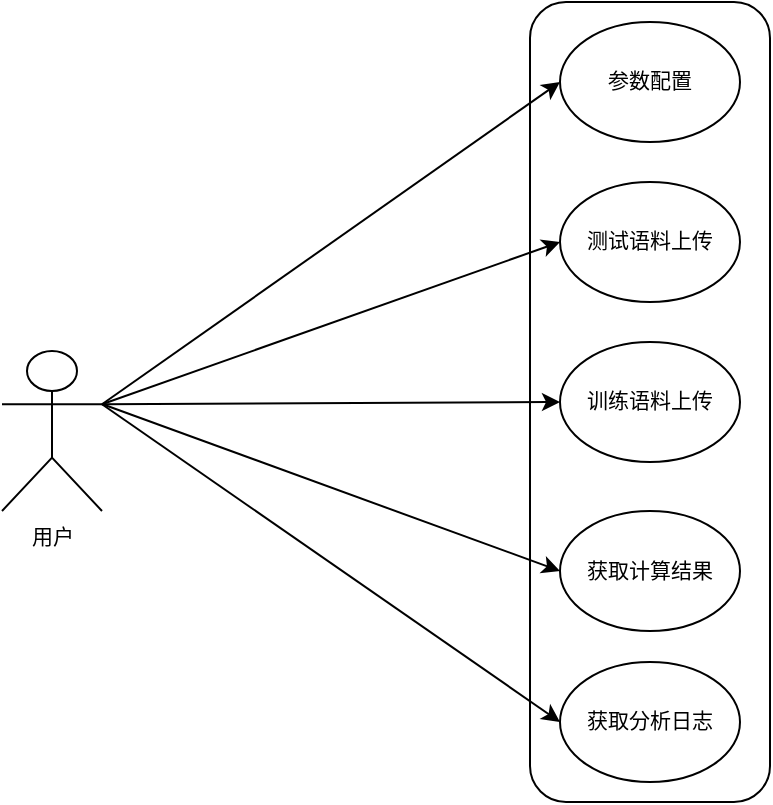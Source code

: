 <mxfile version="15.2.7" type="device"><diagram id="X5PRfw8fWu5c1RVei7ux" name="第 1 页"><mxGraphModel dx="1086" dy="966" grid="1" gridSize="10" guides="1" tooltips="1" connect="1" arrows="1" fold="1" page="1" pageScale="1" pageWidth="827" pageHeight="1169" math="0" shadow="0"><root><mxCell id="0"/><mxCell id="1" parent="0"/><mxCell id="RyFSMF1V63AXVneH6duX-1" value="用户" style="shape=umlActor;verticalLabelPosition=bottom;verticalAlign=top;html=1;outlineConnect=0;fontFamily=宋体;fontSize=10.5;" parent="1" vertex="1"><mxGeometry x="90" y="474.5" width="50" height="80" as="geometry"/></mxCell><mxCell id="RyFSMF1V63AXVneH6duX-4" value="" style="rounded=1;whiteSpace=wrap;html=1;fontFamily=宋体;fontSize=10.5;" parent="1" vertex="1"><mxGeometry x="354" y="300" width="120" height="400" as="geometry"/></mxCell><mxCell id="RyFSMF1V63AXVneH6duX-6" value="参数配置" style="ellipse;whiteSpace=wrap;html=1;fontFamily=宋体;fontSize=10.5;" parent="1" vertex="1"><mxGeometry x="369" y="310" width="90" height="60" as="geometry"/></mxCell><mxCell id="RyFSMF1V63AXVneH6duX-7" value="测试语料上传" style="ellipse;whiteSpace=wrap;html=1;fontFamily=宋体;fontSize=10.5;" parent="1" vertex="1"><mxGeometry x="369" y="390" width="90" height="60" as="geometry"/></mxCell><mxCell id="RyFSMF1V63AXVneH6duX-8" value="训练语料上传" style="ellipse;whiteSpace=wrap;html=1;fontFamily=宋体;fontSize=10.5;" parent="1" vertex="1"><mxGeometry x="369" y="470" width="90" height="60" as="geometry"/></mxCell><mxCell id="RyFSMF1V63AXVneH6duX-10" value="获取计算结果" style="ellipse;whiteSpace=wrap;html=1;fontFamily=宋体;fontSize=10.5;" parent="1" vertex="1"><mxGeometry x="369" y="554.5" width="90" height="60" as="geometry"/></mxCell><mxCell id="RyFSMF1V63AXVneH6duX-11" value="获取分析日志" style="ellipse;whiteSpace=wrap;html=1;fontFamily=宋体;fontSize=10.5;" parent="1" vertex="1"><mxGeometry x="369" y="630" width="90" height="60" as="geometry"/></mxCell><mxCell id="RyFSMF1V63AXVneH6duX-13" style="rounded=0;orthogonalLoop=1;jettySize=auto;html=1;exitX=1;exitY=0.333;exitDx=0;exitDy=0;exitPerimeter=0;entryX=0;entryY=0.5;entryDx=0;entryDy=0;fontFamily=宋体;fontSize=10.5;" parent="1" source="RyFSMF1V63AXVneH6duX-1" target="RyFSMF1V63AXVneH6duX-6" edge="1"><mxGeometry relative="1" as="geometry"/></mxCell><mxCell id="RyFSMF1V63AXVneH6duX-14" style="rounded=0;orthogonalLoop=1;jettySize=auto;html=1;exitX=1;exitY=0.333;exitDx=0;exitDy=0;exitPerimeter=0;entryX=0;entryY=0.5;entryDx=0;entryDy=0;fontFamily=宋体;fontSize=10.5;" parent="1" source="RyFSMF1V63AXVneH6duX-1" target="RyFSMF1V63AXVneH6duX-7" edge="1"><mxGeometry relative="1" as="geometry"><mxPoint x="240" y="496.667" as="sourcePoint"/><mxPoint x="345" y="350" as="targetPoint"/></mxGeometry></mxCell><mxCell id="RyFSMF1V63AXVneH6duX-15" style="rounded=0;orthogonalLoop=1;jettySize=auto;html=1;exitX=1;exitY=0.333;exitDx=0;exitDy=0;exitPerimeter=0;entryX=0;entryY=0.5;entryDx=0;entryDy=0;fontFamily=宋体;fontSize=10.5;" parent="1" source="RyFSMF1V63AXVneH6duX-1" target="RyFSMF1V63AXVneH6duX-8" edge="1"><mxGeometry relative="1" as="geometry"><mxPoint x="240" y="496.667" as="sourcePoint"/><mxPoint x="345" y="430" as="targetPoint"/></mxGeometry></mxCell><mxCell id="RyFSMF1V63AXVneH6duX-16" style="edgeStyle=none;rounded=0;orthogonalLoop=1;jettySize=auto;html=1;entryX=0;entryY=0.5;entryDx=0;entryDy=0;fontFamily=宋体;fontSize=10.5;" parent="1" target="RyFSMF1V63AXVneH6duX-10" edge="1"><mxGeometry relative="1" as="geometry"><mxPoint x="140" y="501" as="sourcePoint"/></mxGeometry></mxCell><mxCell id="RyFSMF1V63AXVneH6duX-17" style="edgeStyle=none;rounded=0;orthogonalLoop=1;jettySize=auto;html=1;exitX=1;exitY=0.333;exitDx=0;exitDy=0;exitPerimeter=0;entryX=0;entryY=0.5;entryDx=0;entryDy=0;fontFamily=宋体;fontSize=10.5;" parent="1" source="RyFSMF1V63AXVneH6duX-1" target="RyFSMF1V63AXVneH6duX-11" edge="1"><mxGeometry relative="1" as="geometry"/></mxCell></root></mxGraphModel></diagram></mxfile>